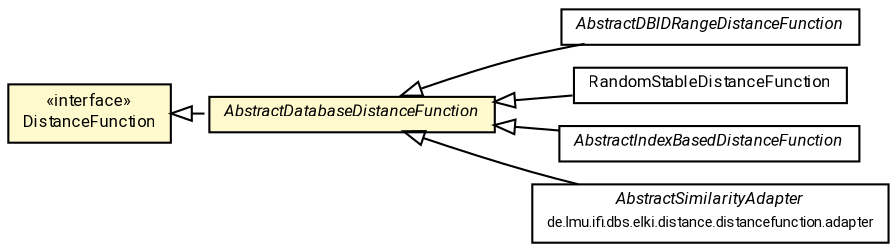 #!/usr/local/bin/dot
#
# Class diagram 
# Generated by UMLGraph version R5_7_2-60-g0e99a6 (http://www.spinellis.gr/umlgraph/)
#

digraph G {
	graph [fontnames="svg"]
	edge [fontname="Roboto",fontsize=7,labelfontname="Roboto",labelfontsize=7,color="black"];
	node [fontname="Roboto",fontcolor="black",fontsize=8,shape=plaintext,margin=0,width=0,height=0];
	nodesep=0.15;
	ranksep=0.25;
	rankdir=LR;
	// de.lmu.ifi.dbs.elki.distance.distancefunction.DistanceFunction<O>
	c962776 [label=<<table title="de.lmu.ifi.dbs.elki.distance.distancefunction.DistanceFunction" border="0" cellborder="1" cellspacing="0" cellpadding="2" bgcolor="LemonChiffon" href="DistanceFunction.html" target="_parent">
		<tr><td><table border="0" cellspacing="0" cellpadding="1">
		<tr><td align="center" balign="center"> &#171;interface&#187; </td></tr>
		<tr><td align="center" balign="center"> <font face="Roboto">DistanceFunction</font> </td></tr>
		</table></td></tr>
		</table>>, URL="DistanceFunction.html"];
	// de.lmu.ifi.dbs.elki.distance.distancefunction.AbstractDBIDRangeDistanceFunction
	c963839 [label=<<table title="de.lmu.ifi.dbs.elki.distance.distancefunction.AbstractDBIDRangeDistanceFunction" border="0" cellborder="1" cellspacing="0" cellpadding="2" href="AbstractDBIDRangeDistanceFunction.html" target="_parent">
		<tr><td><table border="0" cellspacing="0" cellpadding="1">
		<tr><td align="center" balign="center"> <font face="Roboto"><i>AbstractDBIDRangeDistanceFunction</i></font> </td></tr>
		</table></td></tr>
		</table>>, URL="AbstractDBIDRangeDistanceFunction.html"];
	// de.lmu.ifi.dbs.elki.distance.distancefunction.RandomStableDistanceFunction
	c963840 [label=<<table title="de.lmu.ifi.dbs.elki.distance.distancefunction.RandomStableDistanceFunction" border="0" cellborder="1" cellspacing="0" cellpadding="2" href="RandomStableDistanceFunction.html" target="_parent">
		<tr><td><table border="0" cellspacing="0" cellpadding="1">
		<tr><td align="center" balign="center"> <font face="Roboto">RandomStableDistanceFunction</font> </td></tr>
		</table></td></tr>
		</table>>, URL="RandomStableDistanceFunction.html"];
	// de.lmu.ifi.dbs.elki.distance.distancefunction.AbstractDatabaseDistanceFunction<O>
	c963842 [label=<<table title="de.lmu.ifi.dbs.elki.distance.distancefunction.AbstractDatabaseDistanceFunction" border="0" cellborder="1" cellspacing="0" cellpadding="2" bgcolor="lemonChiffon" href="AbstractDatabaseDistanceFunction.html" target="_parent">
		<tr><td><table border="0" cellspacing="0" cellpadding="1">
		<tr><td align="center" balign="center"> <font face="Roboto"><i>AbstractDatabaseDistanceFunction</i></font> </td></tr>
		</table></td></tr>
		</table>>, URL="AbstractDatabaseDistanceFunction.html"];
	// de.lmu.ifi.dbs.elki.distance.distancefunction.AbstractIndexBasedDistanceFunction<O, F extends de.lmu.ifi.dbs.elki.index.IndexFactory<O>>
	c963844 [label=<<table title="de.lmu.ifi.dbs.elki.distance.distancefunction.AbstractIndexBasedDistanceFunction" border="0" cellborder="1" cellspacing="0" cellpadding="2" href="AbstractIndexBasedDistanceFunction.html" target="_parent">
		<tr><td><table border="0" cellspacing="0" cellpadding="1">
		<tr><td align="center" balign="center"> <font face="Roboto"><i>AbstractIndexBasedDistanceFunction</i></font> </td></tr>
		</table></td></tr>
		</table>>, URL="AbstractIndexBasedDistanceFunction.html"];
	// de.lmu.ifi.dbs.elki.distance.distancefunction.adapter.AbstractSimilarityAdapter<O>
	c963847 [label=<<table title="de.lmu.ifi.dbs.elki.distance.distancefunction.adapter.AbstractSimilarityAdapter" border="0" cellborder="1" cellspacing="0" cellpadding="2" href="adapter/AbstractSimilarityAdapter.html" target="_parent">
		<tr><td><table border="0" cellspacing="0" cellpadding="1">
		<tr><td align="center" balign="center"> <font face="Roboto"><i>AbstractSimilarityAdapter</i></font> </td></tr>
		<tr><td align="center" balign="center"> <font face="Roboto" point-size="7.0">de.lmu.ifi.dbs.elki.distance.distancefunction.adapter</font> </td></tr>
		</table></td></tr>
		</table>>, URL="adapter/AbstractSimilarityAdapter.html"];
	// de.lmu.ifi.dbs.elki.distance.distancefunction.AbstractDBIDRangeDistanceFunction extends de.lmu.ifi.dbs.elki.distance.distancefunction.AbstractDatabaseDistanceFunction<O>
	c963842 -> c963839 [arrowtail=empty,dir=back,weight=10];
	// de.lmu.ifi.dbs.elki.distance.distancefunction.RandomStableDistanceFunction extends de.lmu.ifi.dbs.elki.distance.distancefunction.AbstractDatabaseDistanceFunction<O>
	c963842 -> c963840 [arrowtail=empty,dir=back,weight=10];
	// de.lmu.ifi.dbs.elki.distance.distancefunction.AbstractDatabaseDistanceFunction<O> implements de.lmu.ifi.dbs.elki.distance.distancefunction.DistanceFunction<O>
	c962776 -> c963842 [arrowtail=empty,style=dashed,dir=back,weight=9];
	// de.lmu.ifi.dbs.elki.distance.distancefunction.AbstractIndexBasedDistanceFunction<O, F extends de.lmu.ifi.dbs.elki.index.IndexFactory<O>> extends de.lmu.ifi.dbs.elki.distance.distancefunction.AbstractDatabaseDistanceFunction<O>
	c963842 -> c963844 [arrowtail=empty,dir=back,weight=10];
	// de.lmu.ifi.dbs.elki.distance.distancefunction.adapter.AbstractSimilarityAdapter<O> extends de.lmu.ifi.dbs.elki.distance.distancefunction.AbstractDatabaseDistanceFunction<O>
	c963842 -> c963847 [arrowtail=empty,dir=back,weight=10];
}

